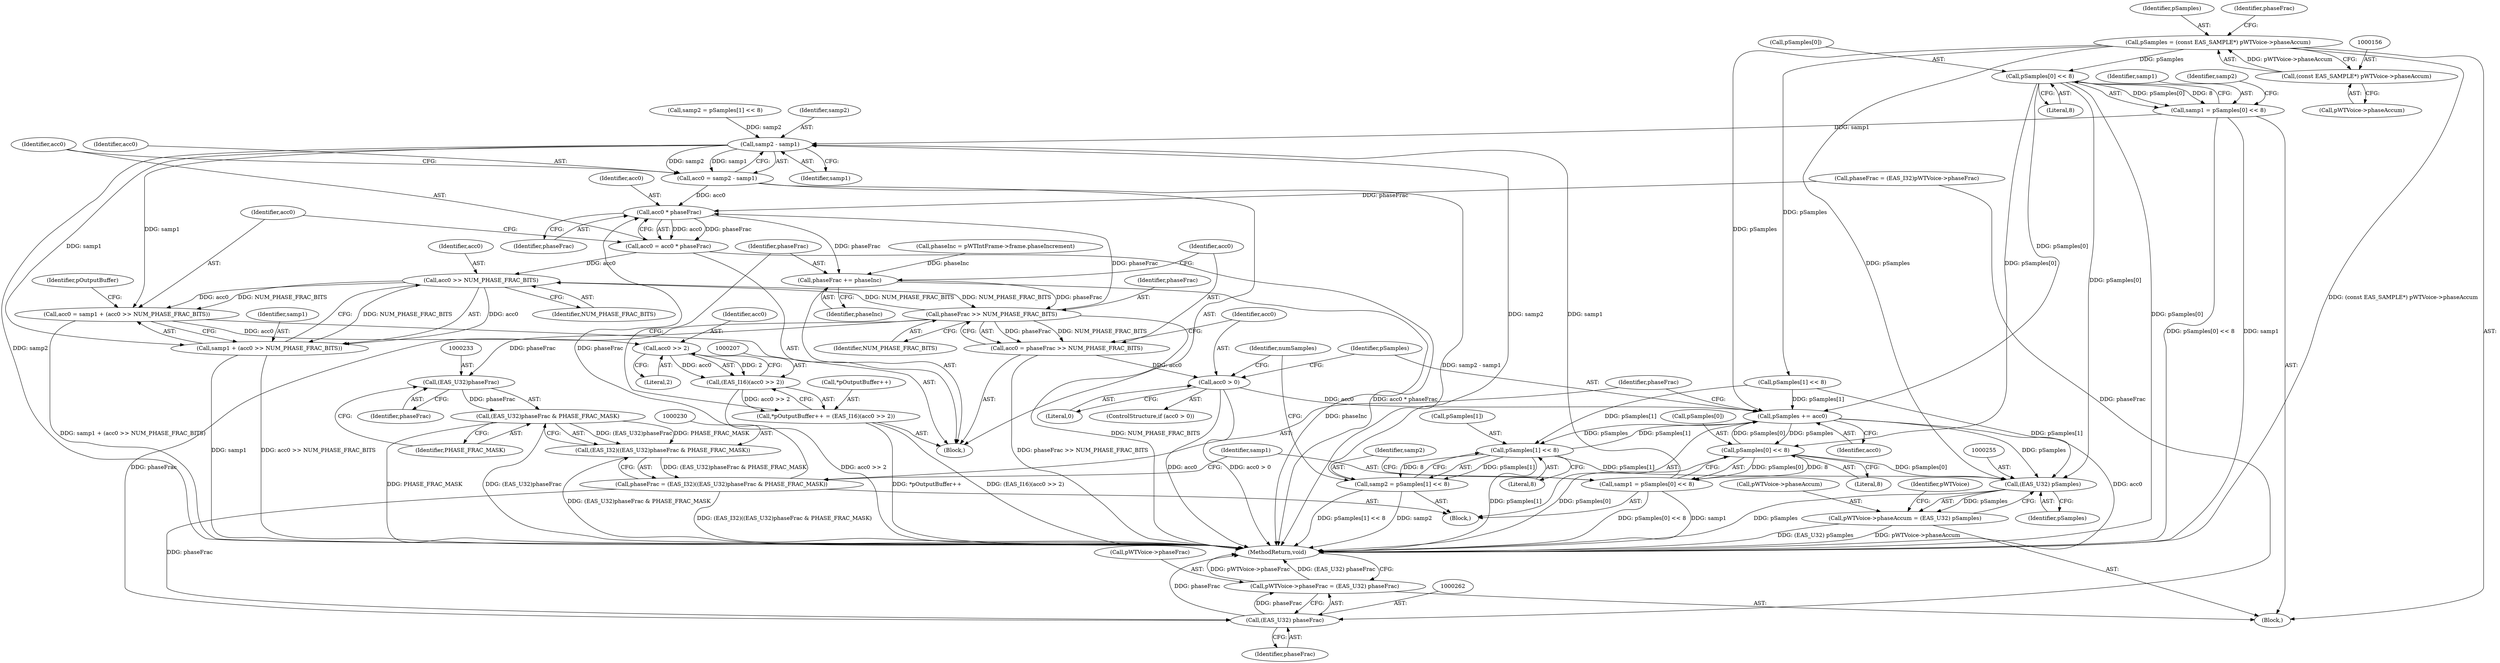 digraph "0_Android_3ac044334c3ff6a61cb4238ff3ddaf17c7efcf49_1@pointer" {
"1000169" [label="(Call,pSamples[0] << 8)"];
"1000153" [label="(Call,pSamples = (const EAS_SAMPLE*) pWTVoice->phaseAccum)"];
"1000155" [label="(Call,(const EAS_SAMPLE*) pWTVoice->phaseAccum)"];
"1000167" [label="(Call,samp1 = pSamples[0] << 8)"];
"1000187" [label="(Call,samp2 - samp1)"];
"1000185" [label="(Call,acc0 = samp2 - samp1)"];
"1000192" [label="(Call,acc0 * phaseFrac)"];
"1000190" [label="(Call,acc0 = acc0 * phaseFrac)"];
"1000199" [label="(Call,acc0 >> NUM_PHASE_FRAC_BITS)"];
"1000195" [label="(Call,acc0 = samp1 + (acc0 >> NUM_PHASE_FRAC_BITS))"];
"1000208" [label="(Call,acc0 >> 2)"];
"1000206" [label="(Call,(EAS_I16)(acc0 >> 2))"];
"1000202" [label="(Call,*pOutputBuffer++ = (EAS_I16)(acc0 >> 2))"];
"1000197" [label="(Call,samp1 + (acc0 >> NUM_PHASE_FRAC_BITS))"];
"1000216" [label="(Call,phaseFrac >> NUM_PHASE_FRAC_BITS)"];
"1000214" [label="(Call,acc0 = phaseFrac >> NUM_PHASE_FRAC_BITS)"];
"1000220" [label="(Call,acc0 > 0)"];
"1000224" [label="(Call,pSamples += acc0)"];
"1000238" [label="(Call,pSamples[0] << 8)"];
"1000236" [label="(Call,samp1 = pSamples[0] << 8)"];
"1000254" [label="(Call,(EAS_U32) pSamples)"];
"1000250" [label="(Call,pWTVoice->phaseAccum = (EAS_U32) pSamples)"];
"1000245" [label="(Call,pSamples[1] << 8)"];
"1000243" [label="(Call,samp2 = pSamples[1] << 8)"];
"1000232" [label="(Call,(EAS_U32)phaseFrac)"];
"1000231" [label="(Call,(EAS_U32)phaseFrac & PHASE_FRAC_MASK)"];
"1000229" [label="(Call,(EAS_I32)((EAS_U32)phaseFrac & PHASE_FRAC_MASK))"];
"1000227" [label="(Call,phaseFrac = (EAS_I32)((EAS_U32)phaseFrac & PHASE_FRAC_MASK))"];
"1000261" [label="(Call,(EAS_U32) phaseFrac)"];
"1000257" [label="(Call,pWTVoice->phaseFrac = (EAS_U32) phaseFrac)"];
"1000211" [label="(Call,phaseFrac += phaseInc)"];
"1000195" [label="(Call,acc0 = samp1 + (acc0 >> NUM_PHASE_FRAC_BITS))"];
"1000225" [label="(Identifier,pSamples)"];
"1000234" [label="(Identifier,phaseFrac)"];
"1000251" [label="(Call,pWTVoice->phaseAccum)"];
"1000196" [label="(Identifier,acc0)"];
"1000242" [label="(Literal,8)"];
"1000194" [label="(Identifier,phaseFrac)"];
"1000175" [label="(Identifier,samp2)"];
"1000219" [label="(ControlStructure,if (acc0 > 0))"];
"1000198" [label="(Identifier,samp1)"];
"1000176" [label="(Call,pSamples[1] << 8)"];
"1000215" [label="(Identifier,acc0)"];
"1000263" [label="(Identifier,phaseFrac)"];
"1000212" [label="(Identifier,phaseFrac)"];
"1000188" [label="(Identifier,samp2)"];
"1000256" [label="(Identifier,pSamples)"];
"1000226" [label="(Identifier,acc0)"];
"1000224" [label="(Call,pSamples += acc0)"];
"1000154" [label="(Identifier,pSamples)"];
"1000246" [label="(Call,pSamples[1])"];
"1000243" [label="(Call,samp2 = pSamples[1] << 8)"];
"1000222" [label="(Literal,0)"];
"1000193" [label="(Identifier,acc0)"];
"1000216" [label="(Call,phaseFrac >> NUM_PHASE_FRAC_BITS)"];
"1000239" [label="(Call,pSamples[0])"];
"1000146" [label="(Call,phaseInc = pWTIntFrame->frame.phaseIncrement)"];
"1000168" [label="(Identifier,samp1)"];
"1000220" [label="(Call,acc0 > 0)"];
"1000161" [label="(Identifier,phaseFrac)"];
"1000227" [label="(Call,phaseFrac = (EAS_I32)((EAS_U32)phaseFrac & PHASE_FRAC_MASK))"];
"1000155" [label="(Call,(const EAS_SAMPLE*) pWTVoice->phaseAccum)"];
"1000203" [label="(Call,*pOutputBuffer++)"];
"1000250" [label="(Call,pWTVoice->phaseAccum = (EAS_U32) pSamples)"];
"1000191" [label="(Identifier,acc0)"];
"1000192" [label="(Call,acc0 * phaseFrac)"];
"1000206" [label="(Call,(EAS_I16)(acc0 >> 2))"];
"1000153" [label="(Call,pSamples = (const EAS_SAMPLE*) pWTVoice->phaseAccum)"];
"1000236" [label="(Call,samp1 = pSamples[0] << 8)"];
"1000228" [label="(Identifier,phaseFrac)"];
"1000187" [label="(Call,samp2 - samp1)"];
"1000232" [label="(Call,(EAS_U32)phaseFrac)"];
"1000218" [label="(Identifier,NUM_PHASE_FRAC_BITS)"];
"1000221" [label="(Identifier,acc0)"];
"1000245" [label="(Call,pSamples[1] << 8)"];
"1000235" [label="(Identifier,PHASE_FRAC_MASK)"];
"1000238" [label="(Call,pSamples[0] << 8)"];
"1000200" [label="(Identifier,acc0)"];
"1000209" [label="(Identifier,acc0)"];
"1000261" [label="(Call,(EAS_U32) phaseFrac)"];
"1000214" [label="(Call,acc0 = phaseFrac >> NUM_PHASE_FRAC_BITS)"];
"1000197" [label="(Call,samp1 + (acc0 >> NUM_PHASE_FRAC_BITS))"];
"1000249" [label="(Literal,8)"];
"1000119" [label="(Block,)"];
"1000184" [label="(Block,)"];
"1000264" [label="(MethodReturn,void)"];
"1000244" [label="(Identifier,samp2)"];
"1000229" [label="(Call,(EAS_I32)((EAS_U32)phaseFrac & PHASE_FRAC_MASK))"];
"1000170" [label="(Call,pSamples[0])"];
"1000186" [label="(Identifier,acc0)"];
"1000190" [label="(Call,acc0 = acc0 * phaseFrac)"];
"1000258" [label="(Call,pWTVoice->phaseFrac)"];
"1000160" [label="(Call,phaseFrac = (EAS_I32)pWTVoice->phaseFrac)"];
"1000223" [label="(Block,)"];
"1000208" [label="(Call,acc0 >> 2)"];
"1000185" [label="(Call,acc0 = samp2 - samp1)"];
"1000157" [label="(Call,pWTVoice->phaseAccum)"];
"1000211" [label="(Call,phaseFrac += phaseInc)"];
"1000183" [label="(Identifier,numSamples)"];
"1000231" [label="(Call,(EAS_U32)phaseFrac & PHASE_FRAC_MASK)"];
"1000201" [label="(Identifier,NUM_PHASE_FRAC_BITS)"];
"1000202" [label="(Call,*pOutputBuffer++ = (EAS_I16)(acc0 >> 2))"];
"1000169" [label="(Call,pSamples[0] << 8)"];
"1000259" [label="(Identifier,pWTVoice)"];
"1000199" [label="(Call,acc0 >> NUM_PHASE_FRAC_BITS)"];
"1000205" [label="(Identifier,pOutputBuffer)"];
"1000174" [label="(Call,samp2 = pSamples[1] << 8)"];
"1000210" [label="(Literal,2)"];
"1000237" [label="(Identifier,samp1)"];
"1000217" [label="(Identifier,phaseFrac)"];
"1000213" [label="(Identifier,phaseInc)"];
"1000254" [label="(Call,(EAS_U32) pSamples)"];
"1000257" [label="(Call,pWTVoice->phaseFrac = (EAS_U32) phaseFrac)"];
"1000189" [label="(Identifier,samp1)"];
"1000173" [label="(Literal,8)"];
"1000167" [label="(Call,samp1 = pSamples[0] << 8)"];
"1000169" -> "1000167"  [label="AST: "];
"1000169" -> "1000173"  [label="CFG: "];
"1000170" -> "1000169"  [label="AST: "];
"1000173" -> "1000169"  [label="AST: "];
"1000167" -> "1000169"  [label="CFG: "];
"1000169" -> "1000264"  [label="DDG: pSamples[0]"];
"1000169" -> "1000167"  [label="DDG: pSamples[0]"];
"1000169" -> "1000167"  [label="DDG: 8"];
"1000153" -> "1000169"  [label="DDG: pSamples"];
"1000169" -> "1000224"  [label="DDG: pSamples[0]"];
"1000169" -> "1000238"  [label="DDG: pSamples[0]"];
"1000169" -> "1000254"  [label="DDG: pSamples[0]"];
"1000153" -> "1000119"  [label="AST: "];
"1000153" -> "1000155"  [label="CFG: "];
"1000154" -> "1000153"  [label="AST: "];
"1000155" -> "1000153"  [label="AST: "];
"1000161" -> "1000153"  [label="CFG: "];
"1000153" -> "1000264"  [label="DDG: (const EAS_SAMPLE*) pWTVoice->phaseAccum"];
"1000155" -> "1000153"  [label="DDG: pWTVoice->phaseAccum"];
"1000153" -> "1000176"  [label="DDG: pSamples"];
"1000153" -> "1000224"  [label="DDG: pSamples"];
"1000153" -> "1000254"  [label="DDG: pSamples"];
"1000155" -> "1000157"  [label="CFG: "];
"1000156" -> "1000155"  [label="AST: "];
"1000157" -> "1000155"  [label="AST: "];
"1000167" -> "1000119"  [label="AST: "];
"1000168" -> "1000167"  [label="AST: "];
"1000175" -> "1000167"  [label="CFG: "];
"1000167" -> "1000264"  [label="DDG: samp1"];
"1000167" -> "1000264"  [label="DDG: pSamples[0] << 8"];
"1000167" -> "1000187"  [label="DDG: samp1"];
"1000187" -> "1000185"  [label="AST: "];
"1000187" -> "1000189"  [label="CFG: "];
"1000188" -> "1000187"  [label="AST: "];
"1000189" -> "1000187"  [label="AST: "];
"1000185" -> "1000187"  [label="CFG: "];
"1000187" -> "1000264"  [label="DDG: samp2"];
"1000187" -> "1000185"  [label="DDG: samp2"];
"1000187" -> "1000185"  [label="DDG: samp1"];
"1000243" -> "1000187"  [label="DDG: samp2"];
"1000174" -> "1000187"  [label="DDG: samp2"];
"1000236" -> "1000187"  [label="DDG: samp1"];
"1000187" -> "1000195"  [label="DDG: samp1"];
"1000187" -> "1000197"  [label="DDG: samp1"];
"1000185" -> "1000184"  [label="AST: "];
"1000186" -> "1000185"  [label="AST: "];
"1000191" -> "1000185"  [label="CFG: "];
"1000185" -> "1000264"  [label="DDG: samp2 - samp1"];
"1000185" -> "1000192"  [label="DDG: acc0"];
"1000192" -> "1000190"  [label="AST: "];
"1000192" -> "1000194"  [label="CFG: "];
"1000193" -> "1000192"  [label="AST: "];
"1000194" -> "1000192"  [label="AST: "];
"1000190" -> "1000192"  [label="CFG: "];
"1000192" -> "1000190"  [label="DDG: acc0"];
"1000192" -> "1000190"  [label="DDG: phaseFrac"];
"1000160" -> "1000192"  [label="DDG: phaseFrac"];
"1000216" -> "1000192"  [label="DDG: phaseFrac"];
"1000227" -> "1000192"  [label="DDG: phaseFrac"];
"1000192" -> "1000211"  [label="DDG: phaseFrac"];
"1000190" -> "1000184"  [label="AST: "];
"1000191" -> "1000190"  [label="AST: "];
"1000196" -> "1000190"  [label="CFG: "];
"1000190" -> "1000264"  [label="DDG: acc0 * phaseFrac"];
"1000190" -> "1000199"  [label="DDG: acc0"];
"1000199" -> "1000197"  [label="AST: "];
"1000199" -> "1000201"  [label="CFG: "];
"1000200" -> "1000199"  [label="AST: "];
"1000201" -> "1000199"  [label="AST: "];
"1000197" -> "1000199"  [label="CFG: "];
"1000199" -> "1000195"  [label="DDG: acc0"];
"1000199" -> "1000195"  [label="DDG: NUM_PHASE_FRAC_BITS"];
"1000199" -> "1000197"  [label="DDG: acc0"];
"1000199" -> "1000197"  [label="DDG: NUM_PHASE_FRAC_BITS"];
"1000216" -> "1000199"  [label="DDG: NUM_PHASE_FRAC_BITS"];
"1000199" -> "1000216"  [label="DDG: NUM_PHASE_FRAC_BITS"];
"1000195" -> "1000184"  [label="AST: "];
"1000195" -> "1000197"  [label="CFG: "];
"1000196" -> "1000195"  [label="AST: "];
"1000197" -> "1000195"  [label="AST: "];
"1000205" -> "1000195"  [label="CFG: "];
"1000195" -> "1000264"  [label="DDG: samp1 + (acc0 >> NUM_PHASE_FRAC_BITS)"];
"1000195" -> "1000208"  [label="DDG: acc0"];
"1000208" -> "1000206"  [label="AST: "];
"1000208" -> "1000210"  [label="CFG: "];
"1000209" -> "1000208"  [label="AST: "];
"1000210" -> "1000208"  [label="AST: "];
"1000206" -> "1000208"  [label="CFG: "];
"1000208" -> "1000206"  [label="DDG: acc0"];
"1000208" -> "1000206"  [label="DDG: 2"];
"1000206" -> "1000202"  [label="AST: "];
"1000207" -> "1000206"  [label="AST: "];
"1000202" -> "1000206"  [label="CFG: "];
"1000206" -> "1000264"  [label="DDG: acc0 >> 2"];
"1000206" -> "1000202"  [label="DDG: acc0 >> 2"];
"1000202" -> "1000184"  [label="AST: "];
"1000203" -> "1000202"  [label="AST: "];
"1000212" -> "1000202"  [label="CFG: "];
"1000202" -> "1000264"  [label="DDG: (EAS_I16)(acc0 >> 2)"];
"1000202" -> "1000264"  [label="DDG: *pOutputBuffer++"];
"1000198" -> "1000197"  [label="AST: "];
"1000197" -> "1000264"  [label="DDG: acc0 >> NUM_PHASE_FRAC_BITS"];
"1000197" -> "1000264"  [label="DDG: samp1"];
"1000216" -> "1000214"  [label="AST: "];
"1000216" -> "1000218"  [label="CFG: "];
"1000217" -> "1000216"  [label="AST: "];
"1000218" -> "1000216"  [label="AST: "];
"1000214" -> "1000216"  [label="CFG: "];
"1000216" -> "1000264"  [label="DDG: NUM_PHASE_FRAC_BITS"];
"1000216" -> "1000214"  [label="DDG: phaseFrac"];
"1000216" -> "1000214"  [label="DDG: NUM_PHASE_FRAC_BITS"];
"1000211" -> "1000216"  [label="DDG: phaseFrac"];
"1000216" -> "1000232"  [label="DDG: phaseFrac"];
"1000216" -> "1000261"  [label="DDG: phaseFrac"];
"1000214" -> "1000184"  [label="AST: "];
"1000215" -> "1000214"  [label="AST: "];
"1000221" -> "1000214"  [label="CFG: "];
"1000214" -> "1000264"  [label="DDG: phaseFrac >> NUM_PHASE_FRAC_BITS"];
"1000214" -> "1000220"  [label="DDG: acc0"];
"1000220" -> "1000219"  [label="AST: "];
"1000220" -> "1000222"  [label="CFG: "];
"1000221" -> "1000220"  [label="AST: "];
"1000222" -> "1000220"  [label="AST: "];
"1000183" -> "1000220"  [label="CFG: "];
"1000225" -> "1000220"  [label="CFG: "];
"1000220" -> "1000264"  [label="DDG: acc0"];
"1000220" -> "1000264"  [label="DDG: acc0 > 0"];
"1000220" -> "1000224"  [label="DDG: acc0"];
"1000224" -> "1000223"  [label="AST: "];
"1000224" -> "1000226"  [label="CFG: "];
"1000225" -> "1000224"  [label="AST: "];
"1000226" -> "1000224"  [label="AST: "];
"1000228" -> "1000224"  [label="CFG: "];
"1000224" -> "1000264"  [label="DDG: acc0"];
"1000238" -> "1000224"  [label="DDG: pSamples[0]"];
"1000245" -> "1000224"  [label="DDG: pSamples[1]"];
"1000176" -> "1000224"  [label="DDG: pSamples[1]"];
"1000224" -> "1000238"  [label="DDG: pSamples"];
"1000224" -> "1000245"  [label="DDG: pSamples"];
"1000224" -> "1000254"  [label="DDG: pSamples"];
"1000238" -> "1000236"  [label="AST: "];
"1000238" -> "1000242"  [label="CFG: "];
"1000239" -> "1000238"  [label="AST: "];
"1000242" -> "1000238"  [label="AST: "];
"1000236" -> "1000238"  [label="CFG: "];
"1000238" -> "1000264"  [label="DDG: pSamples[0]"];
"1000238" -> "1000236"  [label="DDG: pSamples[0]"];
"1000238" -> "1000236"  [label="DDG: 8"];
"1000238" -> "1000254"  [label="DDG: pSamples[0]"];
"1000236" -> "1000223"  [label="AST: "];
"1000237" -> "1000236"  [label="AST: "];
"1000244" -> "1000236"  [label="CFG: "];
"1000236" -> "1000264"  [label="DDG: samp1"];
"1000236" -> "1000264"  [label="DDG: pSamples[0] << 8"];
"1000254" -> "1000250"  [label="AST: "];
"1000254" -> "1000256"  [label="CFG: "];
"1000255" -> "1000254"  [label="AST: "];
"1000256" -> "1000254"  [label="AST: "];
"1000250" -> "1000254"  [label="CFG: "];
"1000254" -> "1000264"  [label="DDG: pSamples"];
"1000254" -> "1000250"  [label="DDG: pSamples"];
"1000245" -> "1000254"  [label="DDG: pSamples[1]"];
"1000176" -> "1000254"  [label="DDG: pSamples[1]"];
"1000250" -> "1000119"  [label="AST: "];
"1000251" -> "1000250"  [label="AST: "];
"1000259" -> "1000250"  [label="CFG: "];
"1000250" -> "1000264"  [label="DDG: pWTVoice->phaseAccum"];
"1000250" -> "1000264"  [label="DDG: (EAS_U32) pSamples"];
"1000245" -> "1000243"  [label="AST: "];
"1000245" -> "1000249"  [label="CFG: "];
"1000246" -> "1000245"  [label="AST: "];
"1000249" -> "1000245"  [label="AST: "];
"1000243" -> "1000245"  [label="CFG: "];
"1000245" -> "1000264"  [label="DDG: pSamples[1]"];
"1000245" -> "1000243"  [label="DDG: pSamples[1]"];
"1000245" -> "1000243"  [label="DDG: 8"];
"1000176" -> "1000245"  [label="DDG: pSamples[1]"];
"1000243" -> "1000223"  [label="AST: "];
"1000244" -> "1000243"  [label="AST: "];
"1000183" -> "1000243"  [label="CFG: "];
"1000243" -> "1000264"  [label="DDG: samp2"];
"1000243" -> "1000264"  [label="DDG: pSamples[1] << 8"];
"1000232" -> "1000231"  [label="AST: "];
"1000232" -> "1000234"  [label="CFG: "];
"1000233" -> "1000232"  [label="AST: "];
"1000234" -> "1000232"  [label="AST: "];
"1000235" -> "1000232"  [label="CFG: "];
"1000232" -> "1000231"  [label="DDG: phaseFrac"];
"1000231" -> "1000229"  [label="AST: "];
"1000231" -> "1000235"  [label="CFG: "];
"1000235" -> "1000231"  [label="AST: "];
"1000229" -> "1000231"  [label="CFG: "];
"1000231" -> "1000264"  [label="DDG: PHASE_FRAC_MASK"];
"1000231" -> "1000264"  [label="DDG: (EAS_U32)phaseFrac"];
"1000231" -> "1000229"  [label="DDG: (EAS_U32)phaseFrac"];
"1000231" -> "1000229"  [label="DDG: PHASE_FRAC_MASK"];
"1000229" -> "1000227"  [label="AST: "];
"1000230" -> "1000229"  [label="AST: "];
"1000227" -> "1000229"  [label="CFG: "];
"1000229" -> "1000264"  [label="DDG: (EAS_U32)phaseFrac & PHASE_FRAC_MASK"];
"1000229" -> "1000227"  [label="DDG: (EAS_U32)phaseFrac & PHASE_FRAC_MASK"];
"1000227" -> "1000223"  [label="AST: "];
"1000228" -> "1000227"  [label="AST: "];
"1000237" -> "1000227"  [label="CFG: "];
"1000227" -> "1000264"  [label="DDG: (EAS_I32)((EAS_U32)phaseFrac & PHASE_FRAC_MASK)"];
"1000227" -> "1000261"  [label="DDG: phaseFrac"];
"1000261" -> "1000257"  [label="AST: "];
"1000261" -> "1000263"  [label="CFG: "];
"1000262" -> "1000261"  [label="AST: "];
"1000263" -> "1000261"  [label="AST: "];
"1000257" -> "1000261"  [label="CFG: "];
"1000261" -> "1000264"  [label="DDG: phaseFrac"];
"1000261" -> "1000257"  [label="DDG: phaseFrac"];
"1000160" -> "1000261"  [label="DDG: phaseFrac"];
"1000257" -> "1000119"  [label="AST: "];
"1000258" -> "1000257"  [label="AST: "];
"1000264" -> "1000257"  [label="CFG: "];
"1000257" -> "1000264"  [label="DDG: pWTVoice->phaseFrac"];
"1000257" -> "1000264"  [label="DDG: (EAS_U32) phaseFrac"];
"1000211" -> "1000184"  [label="AST: "];
"1000211" -> "1000213"  [label="CFG: "];
"1000212" -> "1000211"  [label="AST: "];
"1000213" -> "1000211"  [label="AST: "];
"1000215" -> "1000211"  [label="CFG: "];
"1000211" -> "1000264"  [label="DDG: phaseInc"];
"1000146" -> "1000211"  [label="DDG: phaseInc"];
}
